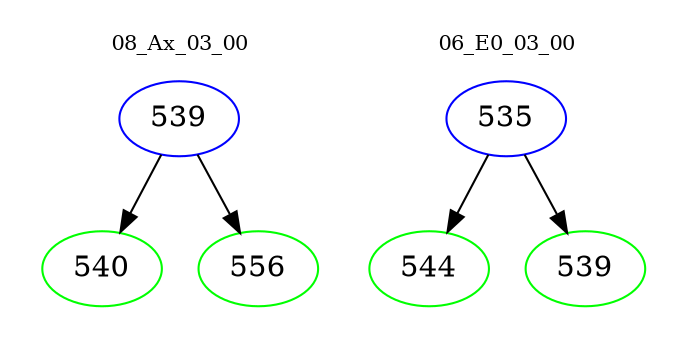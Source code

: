 digraph{
subgraph cluster_0 {
color = white
label = "08_Ax_03_00";
fontsize=10;
T0_539 [label="539", color="blue"]
T0_539 -> T0_540 [color="black"]
T0_540 [label="540", color="green"]
T0_539 -> T0_556 [color="black"]
T0_556 [label="556", color="green"]
}
subgraph cluster_1 {
color = white
label = "06_E0_03_00";
fontsize=10;
T1_535 [label="535", color="blue"]
T1_535 -> T1_544 [color="black"]
T1_544 [label="544", color="green"]
T1_535 -> T1_539 [color="black"]
T1_539 [label="539", color="green"]
}
}
